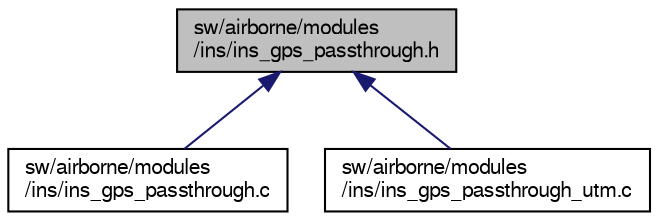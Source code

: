 digraph "sw/airborne/modules/ins/ins_gps_passthrough.h"
{
  edge [fontname="FreeSans",fontsize="10",labelfontname="FreeSans",labelfontsize="10"];
  node [fontname="FreeSans",fontsize="10",shape=record];
  Node1 [label="sw/airborne/modules\l/ins/ins_gps_passthrough.h",height=0.2,width=0.4,color="black", fillcolor="grey75", style="filled", fontcolor="black"];
  Node1 -> Node2 [dir="back",color="midnightblue",fontsize="10",style="solid",fontname="FreeSans"];
  Node2 [label="sw/airborne/modules\l/ins/ins_gps_passthrough.c",height=0.2,width=0.4,color="black", fillcolor="white", style="filled",URL="$ins__gps__passthrough_8c.html",tooltip="Simply converts GPS ECEF position and velocity to NED and passes it through to the state interface..."];
  Node1 -> Node3 [dir="back",color="midnightblue",fontsize="10",style="solid",fontname="FreeSans"];
  Node3 [label="sw/airborne/modules\l/ins/ins_gps_passthrough_utm.c",height=0.2,width=0.4,color="black", fillcolor="white", style="filled",URL="$ins__gps__passthrough__utm_8c.html",tooltip="Simply passes GPS UTM position and velocity through to the state interface. "];
}
